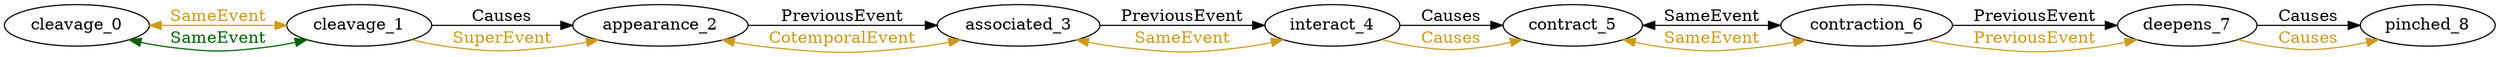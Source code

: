 digraph finite_state_machine { 
	rankdir=LR;
	size="50,50";
node0 [label = "cleavage_0"]
node1 [label = "cleavage_1"]
node2 [label = "appearance_2"]
node3 [label = "associated_3"]
node4 [label = "interact_4"]
node5 [label = "contract_5"]
node6 [label = "contraction_6"]
node7 [label = "deepens_7"]
node8 [label = "pinched_8"]
node0 -> node1 [ label = "SameEvent" fontcolor="goldenrod3" dir = "both" color = "goldenrod3"];
node1 -> node2 [ label = "Causes" fontcolor="black"  color = "Black"];
node1 -> node2 [ label = "SuperEvent" fontcolor="goldenrod3"  color = "goldenrod3"];
node2 -> node3 [ label = "PreviousEvent" fontcolor="black"  color = "Black"];
node2 -> node3 [ label = "CotemporalEvent" fontcolor="goldenrod3" dir = "both" color = "goldenrod3"];
node3 -> node4 [ label = "PreviousEvent" fontcolor="black"  color = "Black"];
node3 -> node4 [ label = "SameEvent" fontcolor="goldenrod3" dir = "both" color = "goldenrod3"];
node4 -> node5 [ label = "Causes" fontcolor="black"  color = "Black"];
node4 -> node5 [ label = "Causes" fontcolor="goldenrod3"  color = "goldenrod3"];
node5 -> node6 [ label = "SameEvent" fontcolor="black" dir = "both" color = "Black"];
node5 -> node6 [ label = "SameEvent" fontcolor="goldenrod3" dir = "both" color = "goldenrod3"];
node6 -> node7 [ label = "PreviousEvent" fontcolor="black"  color = "Black"];
node6 -> node7 [ label = "PreviousEvent" fontcolor="goldenrod3"  color = "goldenrod3"];
node7 -> node8 [ label = "Causes" fontcolor="black"  color = "Black"];
node7 -> node8 [ label = "Causes" fontcolor="goldenrod3"  color = "goldenrod3"];
node0 -> node1 [ label = "SameEvent" fontcolor="darkgreen" dir = "both" color = "darkgreen"];
}